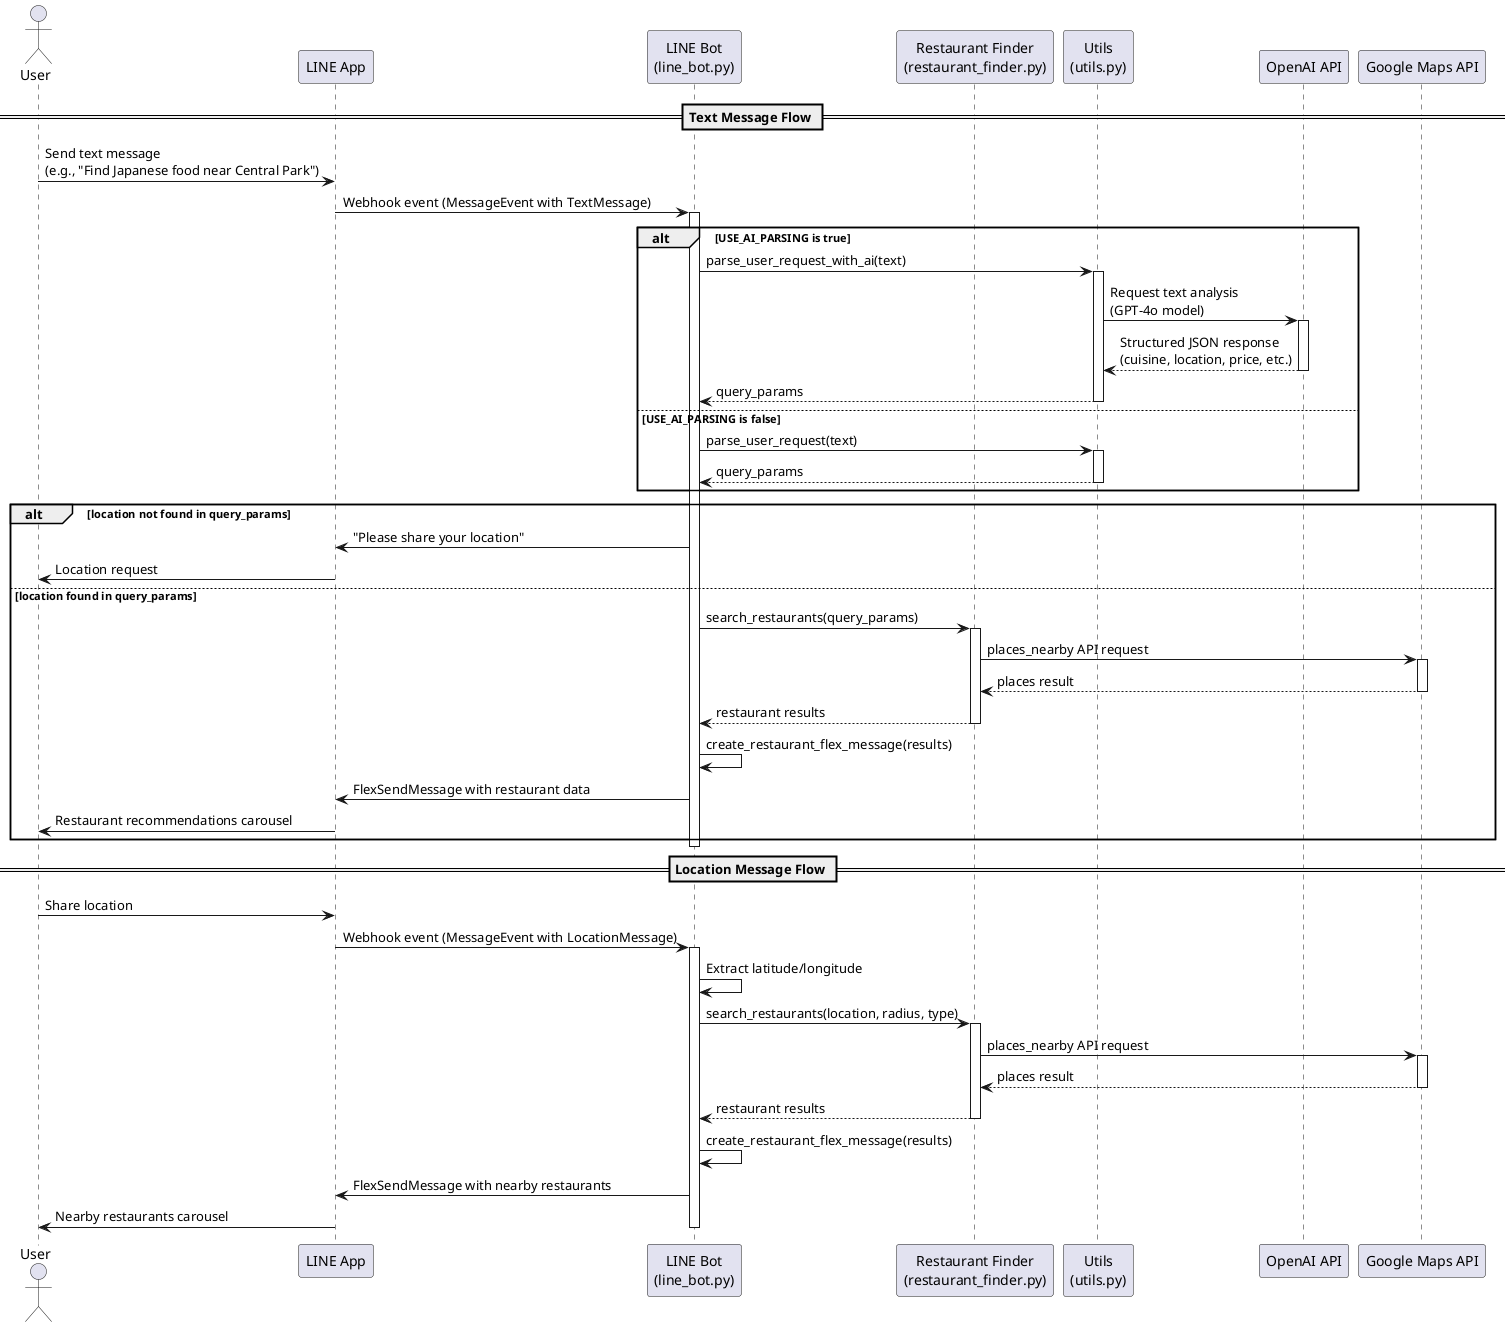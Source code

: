 @startuml GeoDine-AI Sequence Diagram

actor User
participant "LINE App" as LINE
participant "LINE Bot\n(line_bot.py)" as Bot
participant "Restaurant Finder\n(restaurant_finder.py)" as Finder
participant "Utils\n(utils.py)" as Utils
participant "OpenAI API" as OpenAI
participant "Google Maps API" as Google

== Text Message Flow ==
User -> LINE: Send text message\n(e.g., "Find Japanese food near Central Park")
LINE -> Bot: Webhook event (MessageEvent with TextMessage)
activate Bot

alt USE_AI_PARSING is true
    Bot -> Utils: parse_user_request_with_ai(text)
    activate Utils
    
    Utils -> OpenAI: Request text analysis\n(GPT-4o model)
    activate OpenAI
    OpenAI --> Utils: Structured JSON response\n(cuisine, location, price, etc.)
    deactivate OpenAI
    
    Utils --> Bot: query_params
    deactivate Utils
else USE_AI_PARSING is false
    Bot -> Utils: parse_user_request(text)
    activate Utils
    Utils --> Bot: query_params
    deactivate Utils
end

alt location not found in query_params
    Bot -> LINE: "Please share your location"
    LINE -> User: Location request
else location found in query_params
    Bot -> Finder: search_restaurants(query_params)
    activate Finder
    
    Finder -> Google: places_nearby API request
    activate Google
    Google --> Finder: places result
    deactivate Google
    
    Finder --> Bot: restaurant results
    deactivate Finder
    
    Bot -> Bot: create_restaurant_flex_message(results)
    Bot -> LINE: FlexSendMessage with restaurant data
    LINE -> User: Restaurant recommendations carousel
end
deactivate Bot

== Location Message Flow ==
User -> LINE: Share location
LINE -> Bot: Webhook event (MessageEvent with LocationMessage)
activate Bot

Bot -> Bot: Extract latitude/longitude
Bot -> Finder: search_restaurants(location, radius, type)
activate Finder

Finder -> Google: places_nearby API request
activate Google
Google --> Finder: places result
deactivate Google

Finder --> Bot: restaurant results
deactivate Finder

Bot -> Bot: create_restaurant_flex_message(results)
Bot -> LINE: FlexSendMessage with nearby restaurants
LINE -> User: Nearby restaurants carousel
deactivate Bot

@enduml
